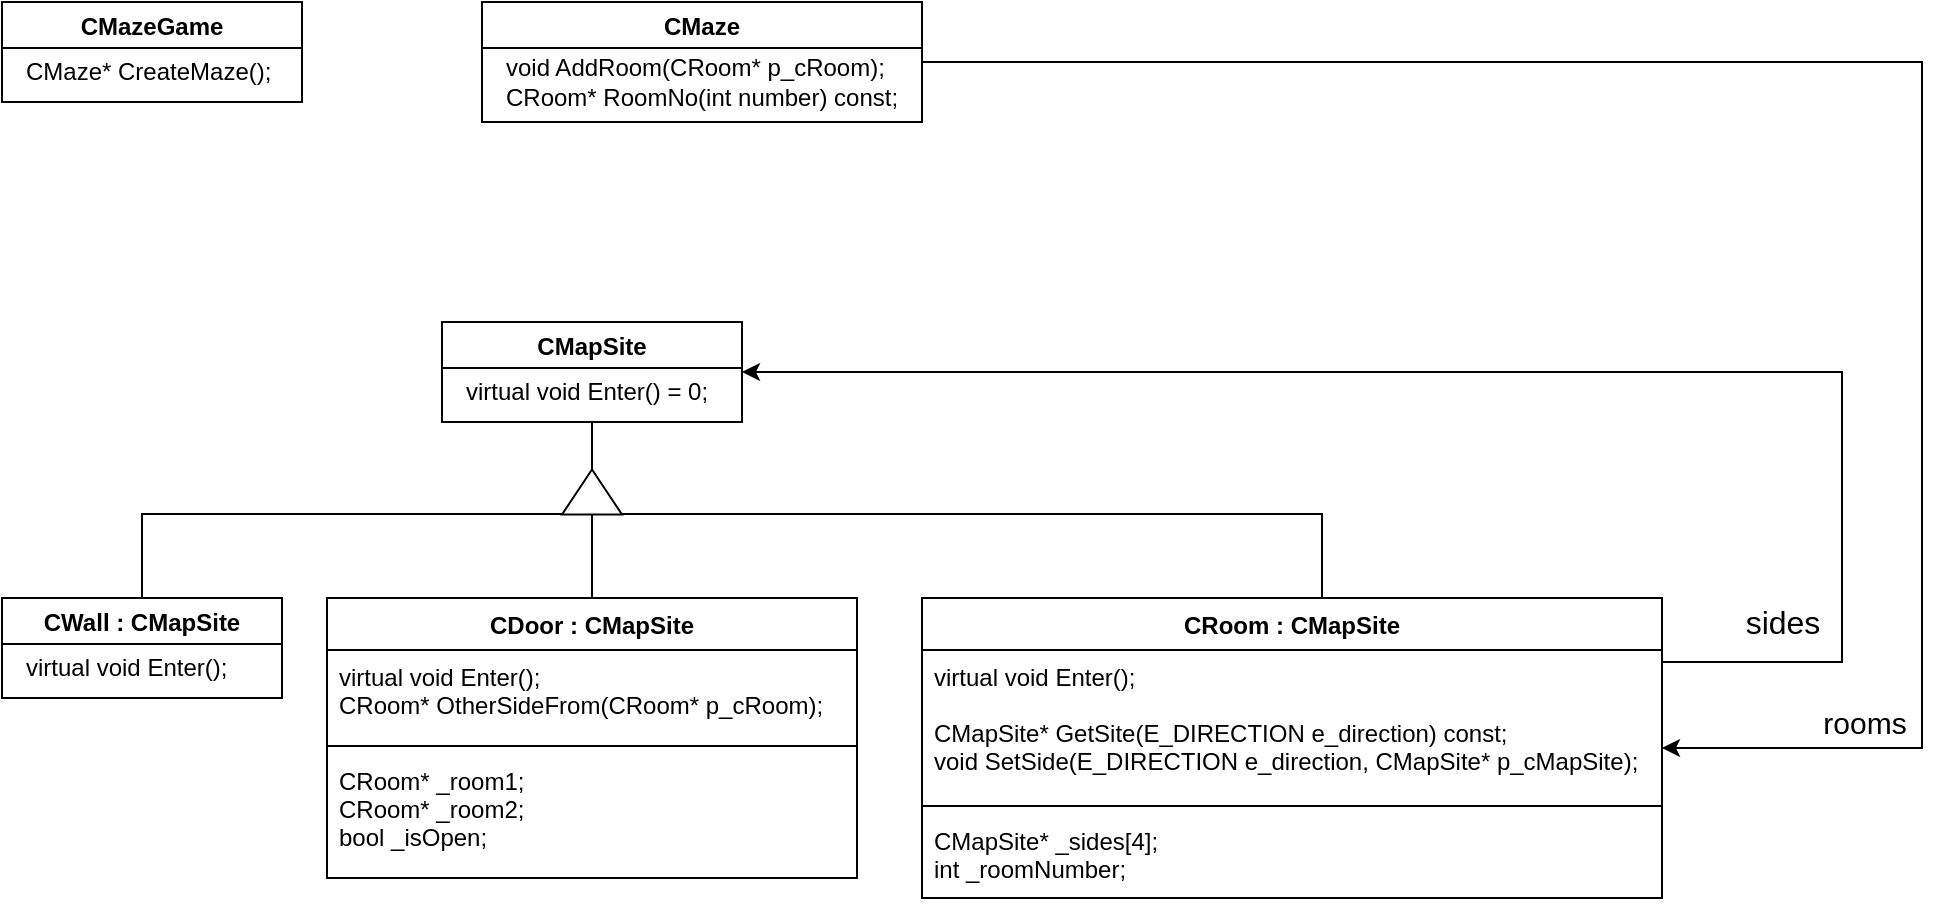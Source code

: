 <mxfile version="12.6.5" type="device"><diagram id="jiOFhP8xdXfwxsc8ry9J" name="Page-1"><mxGraphModel dx="1422" dy="822" grid="1" gridSize="10" guides="1" tooltips="1" connect="1" arrows="1" fold="1" page="1" pageScale="1" pageWidth="827" pageHeight="1169" math="0" shadow="0"><root><mxCell id="0"/><mxCell id="1" parent="0"/><mxCell id="uzX59nqJ71_L9MAfPzn2-44" value="" style="edgeStyle=orthogonalEdgeStyle;rounded=0;orthogonalLoop=1;jettySize=auto;html=1;" edge="1" parent="1" source="fWBoq-aH8XYnZax90MCK-2" target="uzX59nqJ71_L9MAfPzn2-11"><mxGeometry relative="1" as="geometry"><mxPoint x="580" y="70" as="targetPoint"/><Array as="points"><mxPoint x="1000" y="70"/><mxPoint x="1000" y="413"/></Array></mxGeometry></mxCell><mxCell id="uzX59nqJ71_L9MAfPzn2-45" value="rooms" style="text;html=1;align=center;verticalAlign=middle;resizable=0;points=[];labelBackgroundColor=#ffffff;fontSize=15;" vertex="1" connectable="0" parent="uzX59nqJ71_L9MAfPzn2-44"><mxGeometry x="0.792" y="2" relative="1" as="geometry"><mxPoint y="-15" as="offset"/></mxGeometry></mxCell><mxCell id="fWBoq-aH8XYnZax90MCK-2" value="CMaze" style="swimlane;" parent="1" vertex="1"><mxGeometry x="280" y="40" width="220" height="60" as="geometry"/></mxCell><mxCell id="fWBoq-aH8XYnZax90MCK-3" value="void AddRoom(CRoom* p_cRoom);&lt;br&gt;CRoom* RoomNo(int number) const;" style="text;html=1;align=left;verticalAlign=middle;resizable=0;points=[];autosize=1;" parent="fWBoq-aH8XYnZax90MCK-2" vertex="1"><mxGeometry x="10" y="25" width="210" height="30" as="geometry"/></mxCell><mxCell id="fWBoq-aH8XYnZax90MCK-4" value="CMazeGame" style="swimlane;" parent="1" vertex="1"><mxGeometry x="40" y="40" width="150" height="50" as="geometry"/></mxCell><mxCell id="fWBoq-aH8XYnZax90MCK-5" value="CMaze* CreateMaze();" style="text;html=1;align=left;verticalAlign=middle;resizable=0;points=[];autosize=1;" parent="fWBoq-aH8XYnZax90MCK-4" vertex="1"><mxGeometry x="10" y="25" width="140" height="20" as="geometry"/></mxCell><mxCell id="fWBoq-aH8XYnZax90MCK-7" value="CMapSite" style="swimlane;" parent="1" vertex="1"><mxGeometry x="260" y="200" width="150" height="50" as="geometry"/></mxCell><mxCell id="fWBoq-aH8XYnZax90MCK-8" value="virtual void Enter() = 0;" style="text;html=1;align=left;verticalAlign=middle;resizable=0;points=[];autosize=1;" parent="fWBoq-aH8XYnZax90MCK-7" vertex="1"><mxGeometry x="10" y="25" width="140" height="20" as="geometry"/></mxCell><mxCell id="fWBoq-aH8XYnZax90MCK-13" value="CWall : CMapSite" style="swimlane;" parent="1" vertex="1"><mxGeometry x="40" y="338" width="140" height="50" as="geometry"/></mxCell><mxCell id="fWBoq-aH8XYnZax90MCK-14" value="virtual void Enter();" style="text;html=1;align=left;verticalAlign=middle;resizable=0;points=[];autosize=1;" parent="fWBoq-aH8XYnZax90MCK-13" vertex="1"><mxGeometry x="10" y="25" width="120" height="20" as="geometry"/></mxCell><mxCell id="uzX59nqJ71_L9MAfPzn2-1" value="CDoor : CMapSite" style="swimlane;fontStyle=1;align=center;verticalAlign=top;childLayout=stackLayout;horizontal=1;startSize=26;horizontalStack=0;resizeParent=1;resizeParentMax=0;resizeLast=0;collapsible=1;marginBottom=0;" vertex="1" parent="1"><mxGeometry x="202.5" y="338" width="265" height="140" as="geometry"/></mxCell><mxCell id="uzX59nqJ71_L9MAfPzn2-2" value="virtual void Enter();&#10;CRoom* OtherSideFrom(CRoom* p_cRoom);" style="text;strokeColor=none;fillColor=none;align=left;verticalAlign=top;spacingLeft=4;spacingRight=4;overflow=hidden;rotatable=0;points=[[0,0.5],[1,0.5]];portConstraint=eastwest;" vertex="1" parent="uzX59nqJ71_L9MAfPzn2-1"><mxGeometry y="26" width="265" height="44" as="geometry"/></mxCell><mxCell id="uzX59nqJ71_L9MAfPzn2-3" value="" style="line;strokeWidth=1;fillColor=none;align=left;verticalAlign=middle;spacingTop=-1;spacingLeft=3;spacingRight=3;rotatable=0;labelPosition=right;points=[];portConstraint=eastwest;" vertex="1" parent="uzX59nqJ71_L9MAfPzn2-1"><mxGeometry y="70" width="265" height="8" as="geometry"/></mxCell><mxCell id="uzX59nqJ71_L9MAfPzn2-4" value="CRoom* _room1;&#10;CRoom* _room2;&#10;bool _isOpen;" style="text;strokeColor=none;fillColor=none;align=left;verticalAlign=top;spacingLeft=4;spacingRight=4;overflow=hidden;rotatable=0;points=[[0,0.5],[1,0.5]];portConstraint=eastwest;" vertex="1" parent="uzX59nqJ71_L9MAfPzn2-1"><mxGeometry y="78" width="265" height="62" as="geometry"/></mxCell><mxCell id="uzX59nqJ71_L9MAfPzn2-38" value="" style="edgeStyle=orthogonalEdgeStyle;rounded=0;orthogonalLoop=1;jettySize=auto;html=1;entryX=1;entryY=0.5;entryDx=0;entryDy=0;" edge="1" parent="1" source="uzX59nqJ71_L9MAfPzn2-11" target="fWBoq-aH8XYnZax90MCK-7"><mxGeometry relative="1" as="geometry"><mxPoint x="950" y="413" as="targetPoint"/><Array as="points"><mxPoint x="960" y="370"/><mxPoint x="960" y="225"/></Array></mxGeometry></mxCell><mxCell id="uzX59nqJ71_L9MAfPzn2-39" value="&lt;font style=&quot;font-size: 16px&quot;&gt;sides&lt;/font&gt;" style="text;html=1;align=center;verticalAlign=middle;resizable=0;points=[];labelBackgroundColor=#ffffff;" vertex="1" connectable="0" parent="uzX59nqJ71_L9MAfPzn2-38"><mxGeometry x="-0.747" y="4" relative="1" as="geometry"><mxPoint x="-26" y="-11" as="offset"/></mxGeometry></mxCell><mxCell id="uzX59nqJ71_L9MAfPzn2-11" value="CRoom : CMapSite" style="swimlane;fontStyle=1;align=center;verticalAlign=top;childLayout=stackLayout;horizontal=1;startSize=26;horizontalStack=0;resizeParent=1;resizeParentMax=0;resizeLast=0;collapsible=1;marginBottom=0;" vertex="1" parent="1"><mxGeometry x="500" y="338" width="370" height="150" as="geometry"/></mxCell><mxCell id="uzX59nqJ71_L9MAfPzn2-12" value="virtual void Enter();&#10;&#10;CMapSite* GetSite(E_DIRECTION e_direction) const;&#10;void SetSide(E_DIRECTION e_direction, CMapSite* p_cMapSite);" style="text;strokeColor=none;fillColor=none;align=left;verticalAlign=top;spacingLeft=4;spacingRight=4;overflow=hidden;rotatable=0;points=[[0,0.5],[1,0.5]];portConstraint=eastwest;" vertex="1" parent="uzX59nqJ71_L9MAfPzn2-11"><mxGeometry y="26" width="370" height="74" as="geometry"/></mxCell><mxCell id="uzX59nqJ71_L9MAfPzn2-13" value="" style="line;strokeWidth=1;fillColor=none;align=left;verticalAlign=middle;spacingTop=-1;spacingLeft=3;spacingRight=3;rotatable=0;labelPosition=right;points=[];portConstraint=eastwest;" vertex="1" parent="uzX59nqJ71_L9MAfPzn2-11"><mxGeometry y="100" width="370" height="8" as="geometry"/></mxCell><mxCell id="uzX59nqJ71_L9MAfPzn2-14" value="CMapSite* _sides[4];&#10;int _roomNumber;" style="text;strokeColor=none;fillColor=none;align=left;verticalAlign=top;spacingLeft=4;spacingRight=4;overflow=hidden;rotatable=0;points=[[0,0.5],[1,0.5]];portConstraint=eastwest;" vertex="1" parent="uzX59nqJ71_L9MAfPzn2-11"><mxGeometry y="108" width="370" height="42" as="geometry"/></mxCell><mxCell id="uzX59nqJ71_L9MAfPzn2-29" value="" style="endArrow=none;html=1;entryX=0.5;entryY=1;entryDx=0;entryDy=0;exitX=0.5;exitY=0;exitDx=0;exitDy=0;" edge="1" parent="1" source="uzX59nqJ71_L9MAfPzn2-1" target="fWBoq-aH8XYnZax90MCK-7"><mxGeometry width="50" height="50" relative="1" as="geometry"><mxPoint x="-240" y="740" as="sourcePoint"/><mxPoint x="-190" y="690" as="targetPoint"/></mxGeometry></mxCell><mxCell id="uzX59nqJ71_L9MAfPzn2-30" value="" style="shape=partialRectangle;whiteSpace=wrap;html=1;bottom=1;right=1;left=1;top=0;fillColor=none;routingCenterX=-0.5;rotation=-180;" vertex="1" parent="1"><mxGeometry x="110" y="296" width="590" height="42" as="geometry"/></mxCell><mxCell id="uzX59nqJ71_L9MAfPzn2-33" value="" style="triangle;whiteSpace=wrap;html=1;rotation=-90;" vertex="1" parent="1"><mxGeometry x="323.75" y="270" width="22.5" height="30" as="geometry"/></mxCell></root></mxGraphModel></diagram></mxfile>